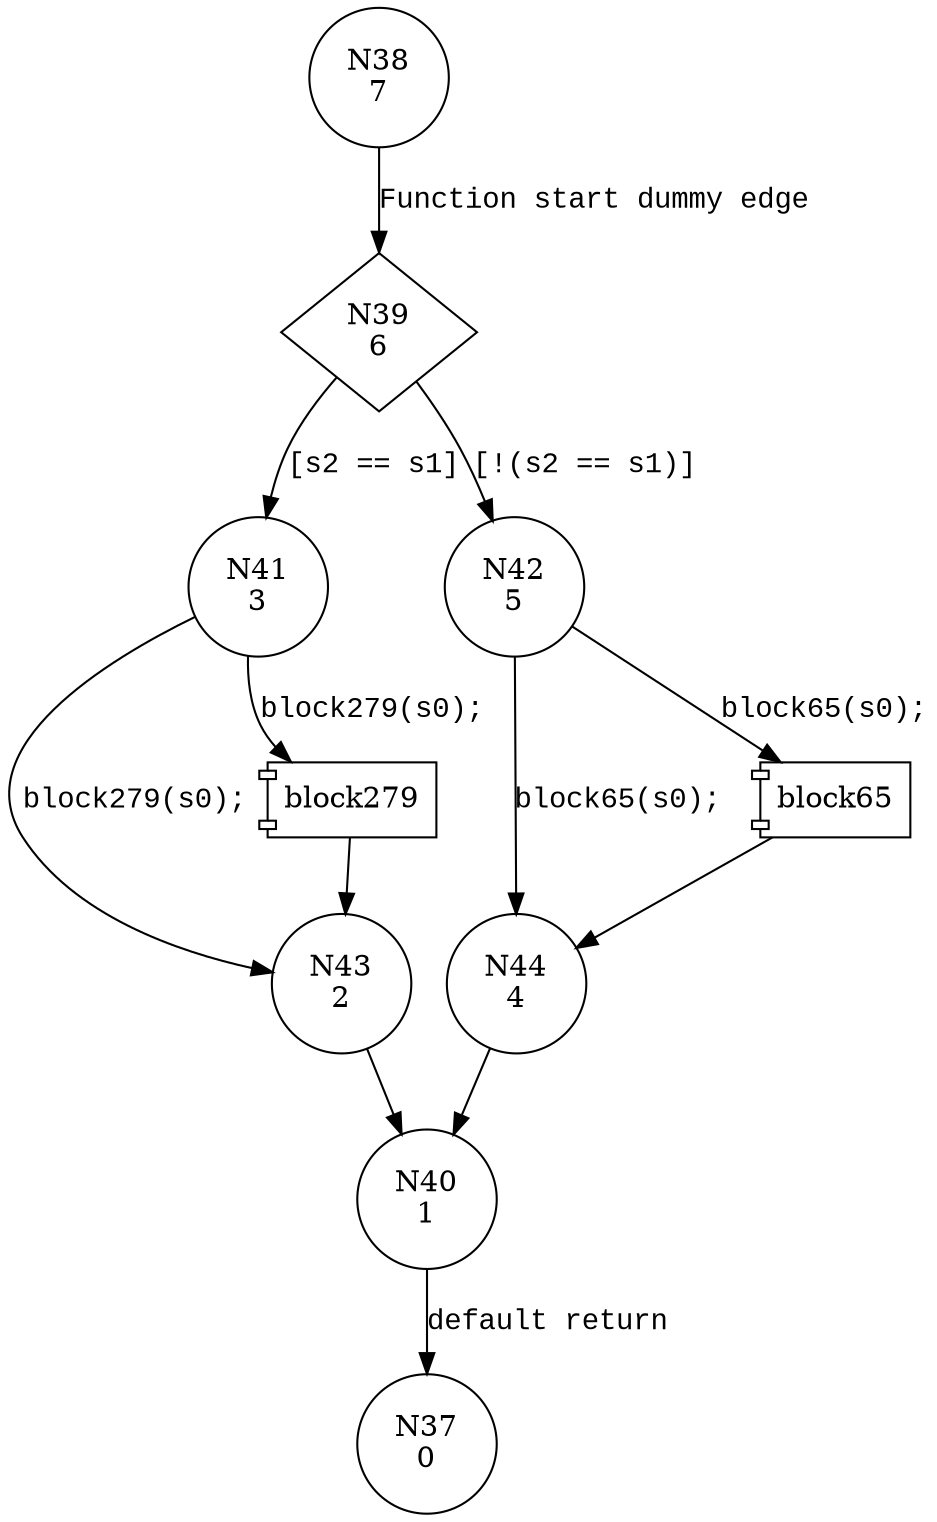 digraph jump13 {
39 [shape="diamond" label="N39\n6"]
41 [shape="circle" label="N41\n3"]
42 [shape="circle" label="N42\n5"]
44 [shape="circle" label="N44\n4"]
40 [shape="circle" label="N40\n1"]
37 [shape="circle" label="N37\n0"]
43 [shape="circle" label="N43\n2"]
38 [shape="circle" label="N38\n7"]
39 -> 41 [label="[s2 == s1]" fontname="Courier New"]
39 -> 42 [label="[!(s2 == s1)]" fontname="Courier New"]
100257 [shape="component" label="block65"]
42 -> 100257 [label="block65(s0);" fontname="Courier New"]
100257 -> 44 [label="" fontname="Courier New"]
42 -> 44 [label="block65(s0);" fontname="Courier New"]
44 -> 40 [label="" fontname="Courier New"]
40 -> 37 [label="default return" fontname="Courier New"]
100258 [shape="component" label="block279"]
41 -> 100258 [label="block279(s0);" fontname="Courier New"]
100258 -> 43 [label="" fontname="Courier New"]
41 -> 43 [label="block279(s0);" fontname="Courier New"]
43 -> 40 [label="" fontname="Courier New"]
38 -> 39 [label="Function start dummy edge" fontname="Courier New"]
}